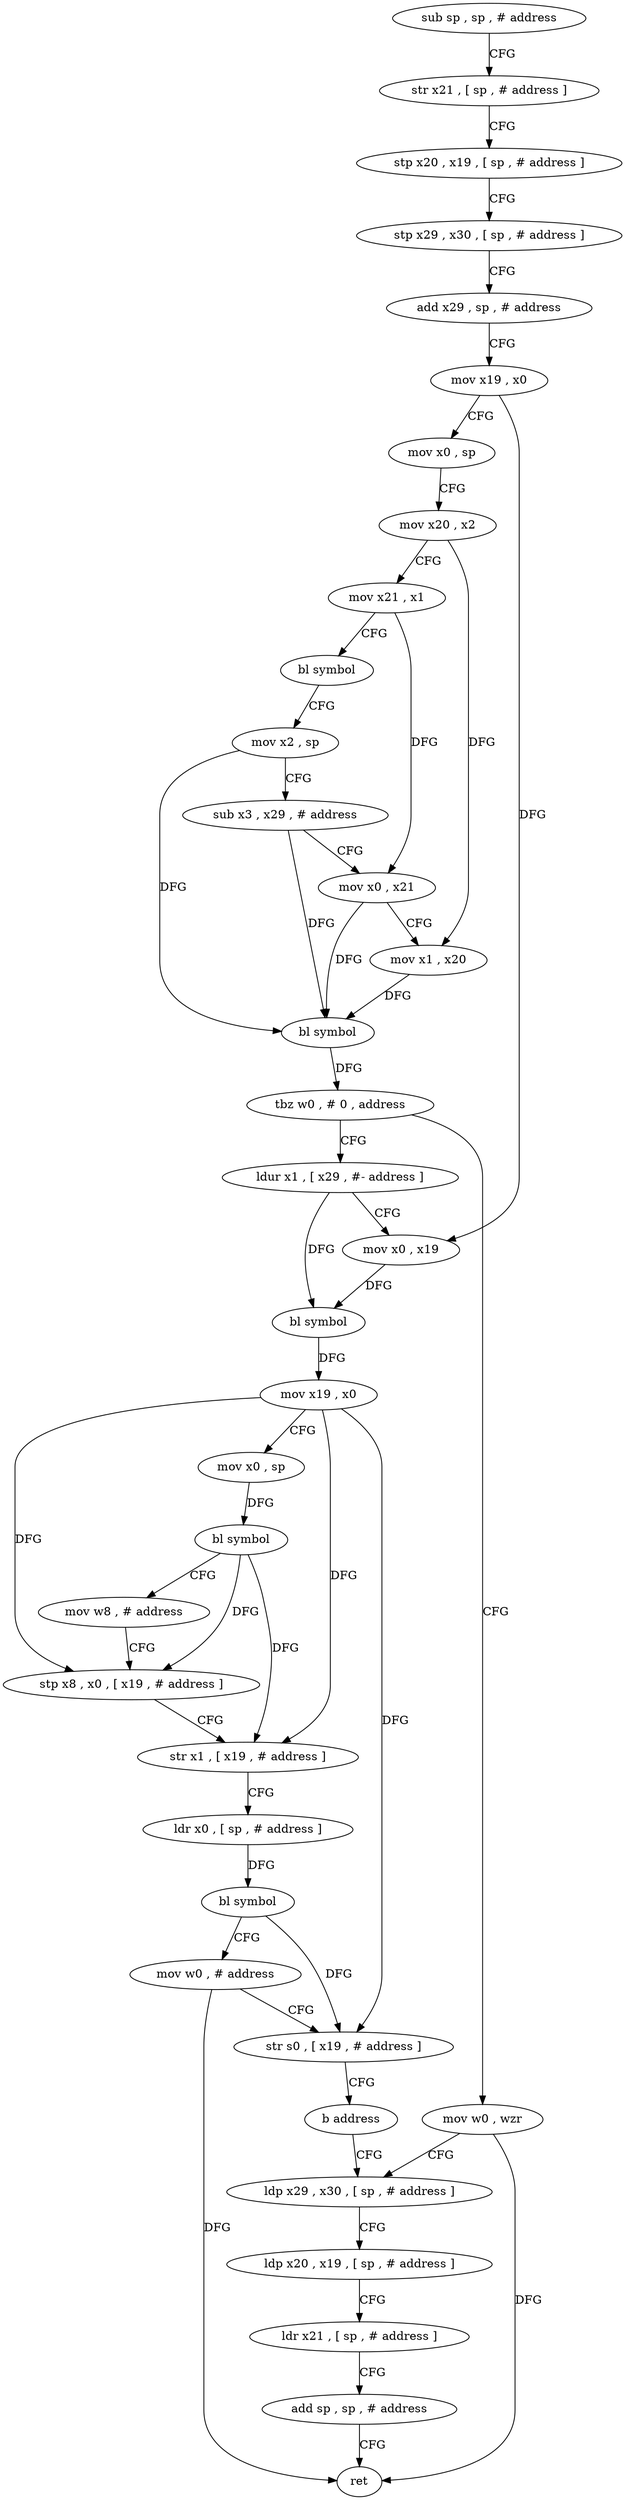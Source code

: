 digraph "func" {
"4247836" [label = "sub sp , sp , # address" ]
"4247840" [label = "str x21 , [ sp , # address ]" ]
"4247844" [label = "stp x20 , x19 , [ sp , # address ]" ]
"4247848" [label = "stp x29 , x30 , [ sp , # address ]" ]
"4247852" [label = "add x29 , sp , # address" ]
"4247856" [label = "mov x19 , x0" ]
"4247860" [label = "mov x0 , sp" ]
"4247864" [label = "mov x20 , x2" ]
"4247868" [label = "mov x21 , x1" ]
"4247872" [label = "bl symbol" ]
"4247876" [label = "mov x2 , sp" ]
"4247880" [label = "sub x3 , x29 , # address" ]
"4247884" [label = "mov x0 , x21" ]
"4247888" [label = "mov x1 , x20" ]
"4247892" [label = "bl symbol" ]
"4247896" [label = "tbz w0 , # 0 , address" ]
"4247956" [label = "mov w0 , wzr" ]
"4247900" [label = "ldur x1 , [ x29 , #- address ]" ]
"4247960" [label = "ldp x29 , x30 , [ sp , # address ]" ]
"4247904" [label = "mov x0 , x19" ]
"4247908" [label = "bl symbol" ]
"4247912" [label = "mov x19 , x0" ]
"4247916" [label = "mov x0 , sp" ]
"4247920" [label = "bl symbol" ]
"4247924" [label = "mov w8 , # address" ]
"4247928" [label = "stp x8 , x0 , [ x19 , # address ]" ]
"4247932" [label = "str x1 , [ x19 , # address ]" ]
"4247936" [label = "ldr x0 , [ sp , # address ]" ]
"4247940" [label = "bl symbol" ]
"4247944" [label = "mov w0 , # address" ]
"4247948" [label = "str s0 , [ x19 , # address ]" ]
"4247952" [label = "b address" ]
"4247964" [label = "ldp x20 , x19 , [ sp , # address ]" ]
"4247968" [label = "ldr x21 , [ sp , # address ]" ]
"4247972" [label = "add sp , sp , # address" ]
"4247976" [label = "ret" ]
"4247836" -> "4247840" [ label = "CFG" ]
"4247840" -> "4247844" [ label = "CFG" ]
"4247844" -> "4247848" [ label = "CFG" ]
"4247848" -> "4247852" [ label = "CFG" ]
"4247852" -> "4247856" [ label = "CFG" ]
"4247856" -> "4247860" [ label = "CFG" ]
"4247856" -> "4247904" [ label = "DFG" ]
"4247860" -> "4247864" [ label = "CFG" ]
"4247864" -> "4247868" [ label = "CFG" ]
"4247864" -> "4247888" [ label = "DFG" ]
"4247868" -> "4247872" [ label = "CFG" ]
"4247868" -> "4247884" [ label = "DFG" ]
"4247872" -> "4247876" [ label = "CFG" ]
"4247876" -> "4247880" [ label = "CFG" ]
"4247876" -> "4247892" [ label = "DFG" ]
"4247880" -> "4247884" [ label = "CFG" ]
"4247880" -> "4247892" [ label = "DFG" ]
"4247884" -> "4247888" [ label = "CFG" ]
"4247884" -> "4247892" [ label = "DFG" ]
"4247888" -> "4247892" [ label = "DFG" ]
"4247892" -> "4247896" [ label = "DFG" ]
"4247896" -> "4247956" [ label = "CFG" ]
"4247896" -> "4247900" [ label = "CFG" ]
"4247956" -> "4247960" [ label = "CFG" ]
"4247956" -> "4247976" [ label = "DFG" ]
"4247900" -> "4247904" [ label = "CFG" ]
"4247900" -> "4247908" [ label = "DFG" ]
"4247960" -> "4247964" [ label = "CFG" ]
"4247904" -> "4247908" [ label = "DFG" ]
"4247908" -> "4247912" [ label = "DFG" ]
"4247912" -> "4247916" [ label = "CFG" ]
"4247912" -> "4247928" [ label = "DFG" ]
"4247912" -> "4247932" [ label = "DFG" ]
"4247912" -> "4247948" [ label = "DFG" ]
"4247916" -> "4247920" [ label = "DFG" ]
"4247920" -> "4247924" [ label = "CFG" ]
"4247920" -> "4247928" [ label = "DFG" ]
"4247920" -> "4247932" [ label = "DFG" ]
"4247924" -> "4247928" [ label = "CFG" ]
"4247928" -> "4247932" [ label = "CFG" ]
"4247932" -> "4247936" [ label = "CFG" ]
"4247936" -> "4247940" [ label = "DFG" ]
"4247940" -> "4247944" [ label = "CFG" ]
"4247940" -> "4247948" [ label = "DFG" ]
"4247944" -> "4247948" [ label = "CFG" ]
"4247944" -> "4247976" [ label = "DFG" ]
"4247948" -> "4247952" [ label = "CFG" ]
"4247952" -> "4247960" [ label = "CFG" ]
"4247964" -> "4247968" [ label = "CFG" ]
"4247968" -> "4247972" [ label = "CFG" ]
"4247972" -> "4247976" [ label = "CFG" ]
}

